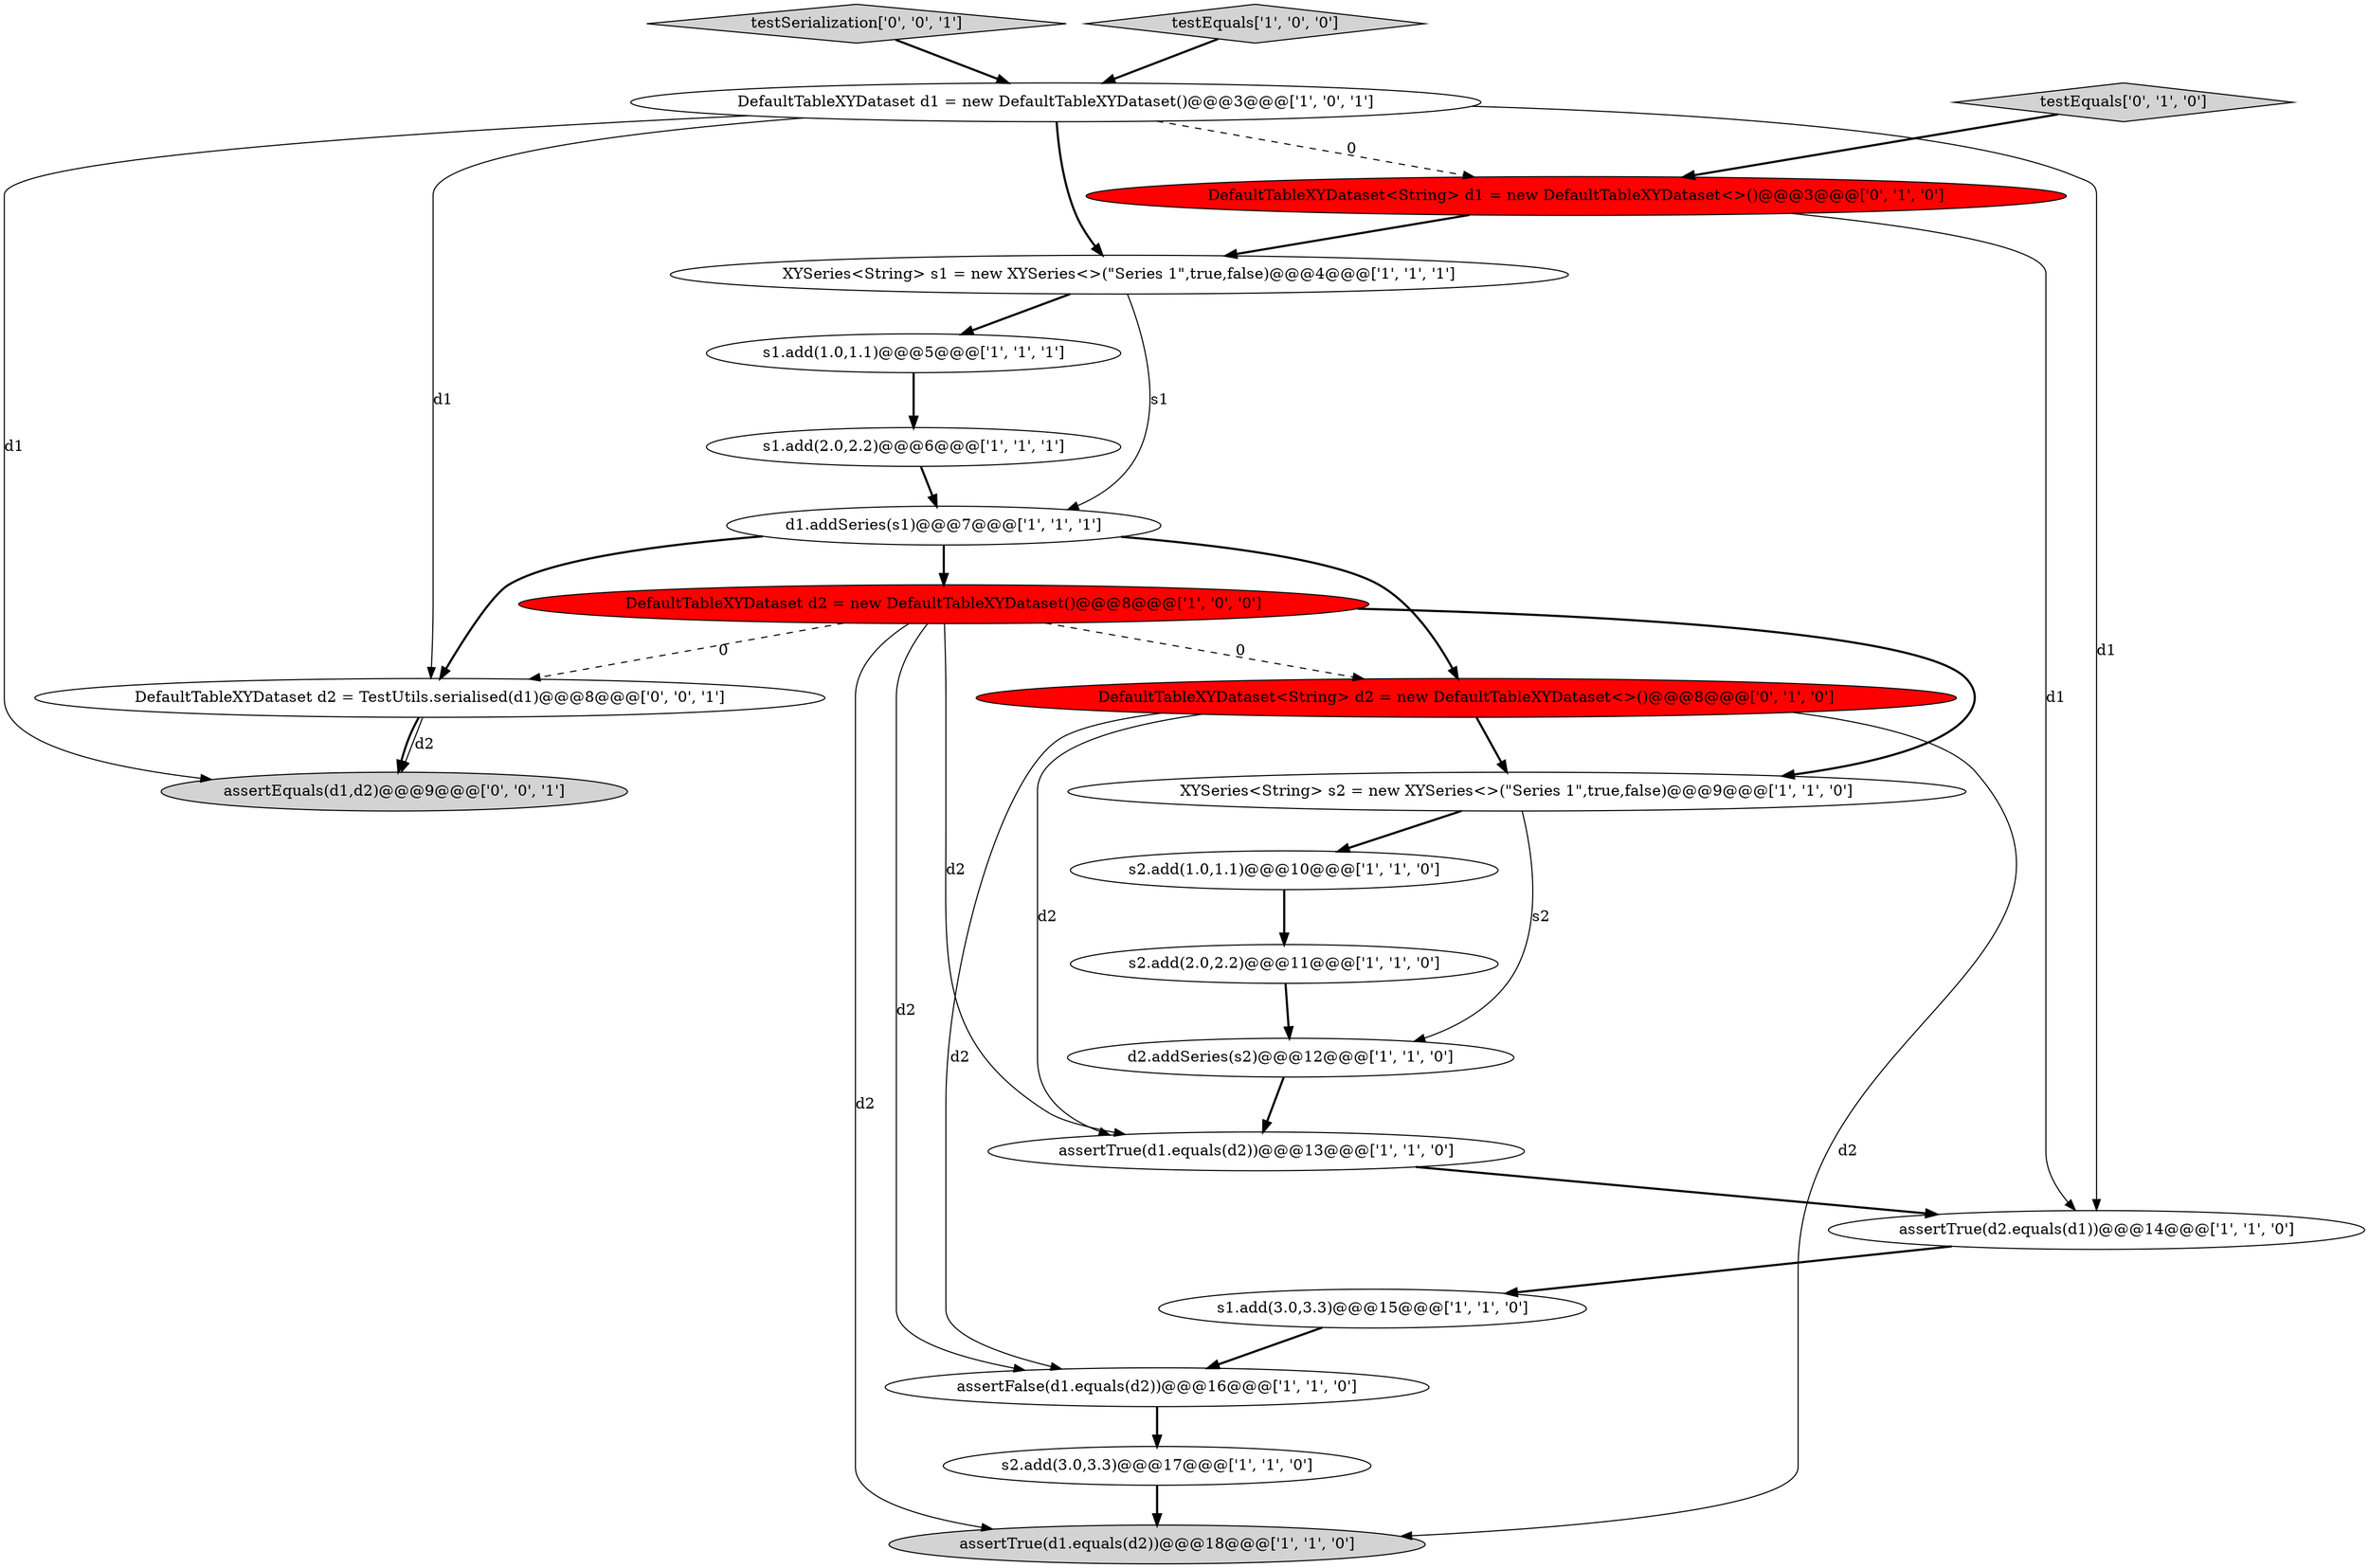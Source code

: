 digraph {
21 [style = filled, label = "testSerialization['0', '0', '1']", fillcolor = lightgray, shape = diamond image = "AAA0AAABBB3BBB"];
1 [style = filled, label = "d2.addSeries(s2)@@@12@@@['1', '1', '0']", fillcolor = white, shape = ellipse image = "AAA0AAABBB1BBB"];
16 [style = filled, label = "assertFalse(d1.equals(d2))@@@16@@@['1', '1', '0']", fillcolor = white, shape = ellipse image = "AAA0AAABBB1BBB"];
12 [style = filled, label = "DefaultTableXYDataset d2 = new DefaultTableXYDataset()@@@8@@@['1', '0', '0']", fillcolor = red, shape = ellipse image = "AAA1AAABBB1BBB"];
9 [style = filled, label = "s1.add(3.0,3.3)@@@15@@@['1', '1', '0']", fillcolor = white, shape = ellipse image = "AAA0AAABBB1BBB"];
2 [style = filled, label = "s2.add(1.0,1.1)@@@10@@@['1', '1', '0']", fillcolor = white, shape = ellipse image = "AAA0AAABBB1BBB"];
7 [style = filled, label = "assertTrue(d1.equals(d2))@@@18@@@['1', '1', '0']", fillcolor = lightgray, shape = ellipse image = "AAA0AAABBB1BBB"];
15 [style = filled, label = "assertTrue(d1.equals(d2))@@@13@@@['1', '1', '0']", fillcolor = white, shape = ellipse image = "AAA0AAABBB1BBB"];
6 [style = filled, label = "s1.add(1.0,1.1)@@@5@@@['1', '1', '1']", fillcolor = white, shape = ellipse image = "AAA0AAABBB1BBB"];
13 [style = filled, label = "s2.add(3.0,3.3)@@@17@@@['1', '1', '0']", fillcolor = white, shape = ellipse image = "AAA0AAABBB1BBB"];
19 [style = filled, label = "DefaultTableXYDataset<String> d1 = new DefaultTableXYDataset<>()@@@3@@@['0', '1', '0']", fillcolor = red, shape = ellipse image = "AAA1AAABBB2BBB"];
22 [style = filled, label = "assertEquals(d1,d2)@@@9@@@['0', '0', '1']", fillcolor = lightgray, shape = ellipse image = "AAA0AAABBB3BBB"];
14 [style = filled, label = "s2.add(2.0,2.2)@@@11@@@['1', '1', '0']", fillcolor = white, shape = ellipse image = "AAA0AAABBB1BBB"];
8 [style = filled, label = "XYSeries<String> s2 = new XYSeries<>(\"Series 1\",true,false)@@@9@@@['1', '1', '0']", fillcolor = white, shape = ellipse image = "AAA0AAABBB1BBB"];
17 [style = filled, label = "DefaultTableXYDataset<String> d2 = new DefaultTableXYDataset<>()@@@8@@@['0', '1', '0']", fillcolor = red, shape = ellipse image = "AAA1AAABBB2BBB"];
0 [style = filled, label = "DefaultTableXYDataset d1 = new DefaultTableXYDataset()@@@3@@@['1', '0', '1']", fillcolor = white, shape = ellipse image = "AAA0AAABBB1BBB"];
5 [style = filled, label = "s1.add(2.0,2.2)@@@6@@@['1', '1', '1']", fillcolor = white, shape = ellipse image = "AAA0AAABBB1BBB"];
20 [style = filled, label = "DefaultTableXYDataset d2 = TestUtils.serialised(d1)@@@8@@@['0', '0', '1']", fillcolor = white, shape = ellipse image = "AAA0AAABBB3BBB"];
3 [style = filled, label = "testEquals['1', '0', '0']", fillcolor = lightgray, shape = diamond image = "AAA0AAABBB1BBB"];
4 [style = filled, label = "XYSeries<String> s1 = new XYSeries<>(\"Series 1\",true,false)@@@4@@@['1', '1', '1']", fillcolor = white, shape = ellipse image = "AAA0AAABBB1BBB"];
11 [style = filled, label = "assertTrue(d2.equals(d1))@@@14@@@['1', '1', '0']", fillcolor = white, shape = ellipse image = "AAA0AAABBB1BBB"];
18 [style = filled, label = "testEquals['0', '1', '0']", fillcolor = lightgray, shape = diamond image = "AAA0AAABBB2BBB"];
10 [style = filled, label = "d1.addSeries(s1)@@@7@@@['1', '1', '1']", fillcolor = white, shape = ellipse image = "AAA0AAABBB1BBB"];
17->8 [style = bold, label=""];
5->10 [style = bold, label=""];
0->20 [style = solid, label="d1"];
16->13 [style = bold, label=""];
10->20 [style = bold, label=""];
8->1 [style = solid, label="s2"];
17->16 [style = solid, label="d2"];
12->20 [style = dashed, label="0"];
21->0 [style = bold, label=""];
12->16 [style = solid, label="d2"];
4->6 [style = bold, label=""];
0->22 [style = solid, label="d1"];
0->19 [style = dashed, label="0"];
1->15 [style = bold, label=""];
18->19 [style = bold, label=""];
12->17 [style = dashed, label="0"];
10->17 [style = bold, label=""];
11->9 [style = bold, label=""];
9->16 [style = bold, label=""];
3->0 [style = bold, label=""];
14->1 [style = bold, label=""];
20->22 [style = bold, label=""];
20->22 [style = solid, label="d2"];
6->5 [style = bold, label=""];
12->7 [style = solid, label="d2"];
15->11 [style = bold, label=""];
8->2 [style = bold, label=""];
17->15 [style = solid, label="d2"];
0->4 [style = bold, label=""];
10->12 [style = bold, label=""];
12->8 [style = bold, label=""];
13->7 [style = bold, label=""];
17->7 [style = solid, label="d2"];
2->14 [style = bold, label=""];
0->11 [style = solid, label="d1"];
4->10 [style = solid, label="s1"];
19->11 [style = solid, label="d1"];
12->15 [style = solid, label="d2"];
19->4 [style = bold, label=""];
}
